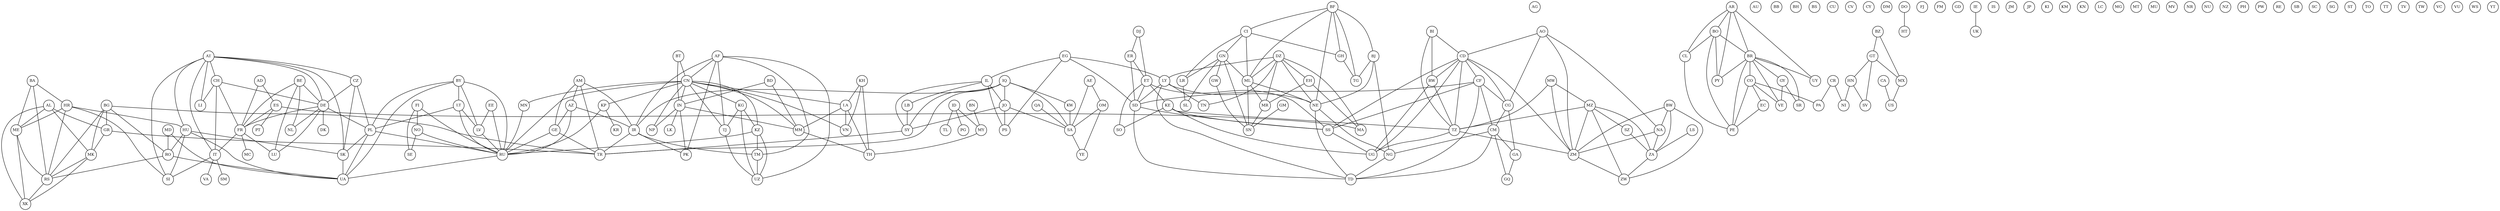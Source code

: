 strict graph States {
    node [fixedsize=true fontsize=10 height=0.4 width=0.4]
    overlap=false
    penwidth=7

    AD [pos="680.0,1440.0"]
    AE [pos="1160.0,1000.0"]
    AF [pos="1200.0,1280.0"]
    AG [pos="320.0,960.0"]
    AL [pos="800.0,1400.0"]
    AM [pos="1040.0,1400.0"]
    AO [pos="840.0,440.0"]
    AR [pos="280.0,40.0"]
    AT [pos="800.0,1560.0"]
    AU [pos="1560.0,200.0"]
    AZ [pos="1080.0,1360.0"]
    BA [pos="880.0,1480.0"]
    BB [pos="360.0,840.0"]
    BD [pos="1320.0,1040.0"]
    BE [pos="720.0,1640.0"]
    BF [pos="640.0,800.0"]
    BG [pos="960.0,1440.0"]
    BH [pos="1120.0,1080.0"]
    BI [pos="960.0,560.0"]
    BJ [pos="680.0,760.0"]
    BN [pos="1440.0,680.0"]
    BO [pos="280.0,360.0"]
    BR [pos="400.0,400.0"]
    BS [pos="160.0,1040.0"]
    BT [pos="1320.0,1160.0"]
    BW [pos="880.0,240.0"]
    BY [pos="960.0,1680.0"]
    BZ [pos="80.0,960.0"]
    CA [pos="40.0,1760.0"]
    CD [pos="880.0,560.0"]
    CF [pos="880.0,720.0"]
    CG [pos="840.0,600.0"]
    CH [pos="720.0,1560.0"]
    CI [pos="600.0,720.0"]
    CL [pos="200.0,80.0"]
    CM [pos="760.0,720.0"]
    CN [pos="1400.0,1320.0"]
    CO [pos="200.0,680.0"]
    CR [pos="120.0,760.0"]
    CU [pos="160.0,1000.0"]
    CV [pos="440.0,920.0"]
    CY [pos="1000.0,1320.0"]
    CZ [pos="800.0,1640.0"]
    DE [pos="760.0,1640.0"]
    DJ [pos="1080.0,800.0"]
    DK [pos="760.0,1720.0"]
    DM [pos="320.0,920.0"]
    DO [pos="240.0,960.0"]
    DZ [pos="680.0,1120.0"]
    EC [pos="160.0,600.0"]
    EE [pos="960.0,1720.0"]
    EG [pos="960.0,1080.0"]
    EH [pos="520.0,1040.0"]
    ER [pos="1040.0,920.0"]
    ES [pos="600.0,1360.0"]
    ET [pos="1040.0,760.0"]
    FI [pos="920.0,1760.0"]
    FJ [pos="1680.0,360.0"]
    FM [pos="1600.0,720.0"]
    FR [pos="680.0,1520.0"]
    GA [pos="800.0,600.0"]
    GD [pos="320.0,800.0"]
    GE [pos="1040.0,1440.0"]
    GH [pos="640.0,720.0"]
    GM [pos="480.0,840.0"]
    GN [pos="560.0,760.0"]
    GQ [pos="760.0,640.0"]
    GR [pos="920.0,1360.0"]
    GT [pos="80.0,920.0"]
    GW [pos="520.0,800.0"]
    GY [pos="360.0,680.0"]
    HN [pos="120.0,920.0"]
    HR [pos="880.0,1520.0"]
    HT [pos="200.0,960.0"]
    HU [pos="880.0,1560.0"]
    ID [pos="1440.0,600.0"]
    IE [pos="560.0,1680.0"]
    IL [pos="1000.0,1240.0"]
    IN [pos="1280.0,1000.0"]
    IQ [pos="1080.0,1240.0"]
    IR [pos="1120.0,1240.0"]
    IS [pos="440.0,1800.0"]
    IT [pos="760.0,1400.0"]
    JM [pos="160.0,960.0"]
    JO [pos="1040.0,1200.0"]
    JP [pos="1560.0,1320.0"]
    KE [pos="1040.0,600.0"]
    KG [pos="1240.0,1400.0"]
    KH [pos="1440.0,800.0"]
    KI [pos="0.0,560.0"]
    KM [pos="1040.0,440.0"]
    KN [pos="280.0,960.0"]
    KP [pos="1520.0,1360.0"]
    KR [pos="1520.0,1320.0"]
    KW [pos="1120.0,1160.0"]
    KZ [pos="1240.0,1560.0"]
    LA [pos="1400.0,1000.0"]
    LB [pos="1000.0,1280.0"]
    LC [pos="320.0,880.0"]
    LI [pos="760.0,1600.0"]
    LK [pos="1280.0,720.0"]
    LR [pos="560.0,720.0"]
    LS [pos="960.0,160.0"]
    LT [pos="880.0,1720.0"]
    LU [pos="720.0,1600.0"]
    LV [pos="920.0,1720.0"]
    LY [pos="840.0,1080.0"]
    MA [pos="560.0,1240.0"]
    MC [pos="720.0,1440.0"]
    MD [pos="920.0,1560.0"]
    ME [pos="840.0,1440.0"]
    MG [pos="1080.0,320.0"]
    MK [pos="920.0,1400.0"]
    ML [pos="600.0,960.0"]
    MM [pos="1360.0,1000.0"]
    MN [pos="1360.0,1560.0"]
    MR [pos="520.0,1000.0"]
    MT [pos="760.0,1320.0"]
    MU [pos="1160.0,280.0"]
    MV [pos="1240.0,680.0"]
    MW [pos="960.0,400.0"]
    MX [pos="40.0,1040.0"]
    MY [pos="1400.0,680.0"]
    MZ [pos="1000.0,320.0"]
    NA [pos="840.0,240.0"]
    NE [pos="720.0,960.0"]
    NG [pos="720.0,760.0"]
    NI [pos="120.0,840.0"]
    NL [pos="720.0,1680.0"]
    NO [pos="720.0,1800.0"]
    NP [pos="1280.0,1120.0"]
    NR [pos="1640.0,600.0"]
    NU [pos="0.0,320.0"]
    NZ [pos="1680.0,0.0"]
    OM [pos="1160.0,960.0"]
    PA [pos="160.0,720.0"]
    PE [pos="200.0,480.0"]
    PG [pos="1560.0,520.0"]
    PH [pos="1480.0,840.0"]
    PK [pos="1240.0,1160.0"]
    PL [pos="840.0,1720.0"]
    PS [pos="1000.0,1200.0"]
    PT [pos="560.0,1360.0"]
    PW [pos="1560.0,720.0"]
    PY [pos="320.0,280.0"]
    QA [pos="1120.0,1040.0"]
    RE [pos="1120.0,280.0"]
    RO [pos="960.0,1520.0"]
    RS [pos="920.0,1480.0"]
    RU [pos="1360.0,1800.0"]
    RW [pos="960.0,600.0"]
    SA [pos="1080.0,1040.0"]
    SB [pos="1640.0,480.0"]
    SC [pos="1120.0,560.0"]
    SD [pos="960.0,840.0"]
    SE [pos="840.0,1760.0"]
    SG [pos="1400.0,640.0"]
    SI [pos="840.0,1520.0"]
    SK [pos="840.0,1600.0"]
    SL [pos="520.0,720.0"]
    SM [pos="720.0,1400.0"]
    SN [pos="520.0,880.0"]
    SO [pos="1080.0,680.0"]
    SR [pos="400.0,680.0"]
    SS [pos="960.0,720.0"]
    ST [pos="720.0,600.0"]
    SV [pos="80.0,880.0"]
    SY [pos="1040.0,1280.0"]
    SZ [pos="960.0,200.0"]
    TD [pos="840.0,920.0"]
    TG [pos="680.0,720.0"]
    TH [pos="1360.0,920.0"]
    TJ [pos="1240.0,1360.0"]
    TL [pos="1520.0,480.0"]
    TM [pos="1160.0,1360.0"]
    TN [pos="760.0,1280.0"]
    TO [pos="0.0,280.0"]
    TR [pos="1000.0,1360.0"]
    TT [pos="320.0,760.0"]
    TV [pos="1680.0,520.0"]
    TW [pos="1480.0,1040.0"]
    TZ [pos="1000.0,520.0"]
    UA [pos="960.0,1600.0"]
    UG [pos="960.0,640.0"]
    UK [pos="680.0,1720.0"]
    US [pos="40.0,1320.0"]
    UY [pos="400.0,120.0"]
    UZ [pos="1200.0,1400.0"]
    VA [pos="760.0,1360.0"]
    VC [pos="320.0,840.0"]
    VE [pos="280.0,720.0"]
    VN [pos="1440.0,880.0"]
    VU [pos="1640.0,360.0"]
    WS [pos="0.0,400.0"]
    XK [pos="880.0,1440.0"]
    YE [pos="1120.0,920.0"]
    YT [pos="1040.0,400.0"]
    ZA [pos="920.0,160.0"]
    ZM [pos="920.0,400.0"]
    ZW [pos="920.0,320.0"]

    AD -- ES
    AD -- FR
    AE -- OM
    AE -- SA
    AF -- CN
    AF -- IR
    AF -- PK
    AF -- TJ
    AF -- TM
    AF -- UZ
    AL -- GR
    AL -- ME
    AL -- MK
    AL -- XK
    AM -- AZ
    AM -- GE
    AM -- IR
    AM -- TR
    AO -- CD
    AO -- CG
    AO -- NA
    AO -- ZM
    AR -- BO
    AR -- BR
    AR -- CL
    AR -- PY
    AR -- UY
    AT -- CZ
    AT -- DE
    AT -- HU
    AT -- IT
    AT -- SI
    AT -- SK
    AZ -- GE
    AZ -- IR
    AZ -- RU
    BA -- HR
    BA -- ME
    BA -- RS
    BD -- IN
    BD -- MM
    BE -- DE
    BE -- FR
    BE -- LU
    BE -- NL
    BF -- BJ
    BF -- CI
    BF -- GH
    BF -- ML
    BF -- NE
    BF -- TG
    BG -- GR
    BG -- RO
    BG -- RS
    BI -- CD
    BI -- RW
    BI -- TZ
    BJ -- NE
    BJ -- NG
    BJ -- TG
    BN -- MY
    BO -- BR
    BO -- CL
    BO -- PE
    BO -- PY
    BR -- CO
    BR -- GY
    BR -- PE
    BR -- PY
    BR -- SR
    BR -- UY
    BR -- VE
    BT -- CN
    BT -- IN
    BW -- NA
    BW -- ZA
    BW -- ZM
    BW -- ZW
    BY -- LT
    BY -- LV
    BY -- PL
    BY -- UA
    BZ -- GT
    BZ -- MX
    CA -- US
    CD -- CF
    CD -- CG
    CD -- RW
    CD -- SS
    CD -- TZ
    CD -- UG
    CD -- ZM
    CF -- CG
    CF -- CM
    CF -- SD
    CF -- SS
    CF -- TD
    CG -- CM
    CG -- GA
    AT -- CH
    CH -- DE
    CH -- FR
    CH -- IT
    CH -- LI
    CI -- GH
    CI -- GN
    CI -- LR
    CI -- ML
    CL -- PE
    CM -- GA
    CM -- GQ
    CM -- NG
    CM -- TD
    CN -- IN
    CN -- KG
    CN -- KP
    CN -- KZ
    CN -- LA
    CN -- MM
    CN -- MN
    CN -- NP
    CN -- RU
    CN -- TJ
    CN -- VN
    CO -- EC
    CO -- PA
    CO -- PE
    CO -- VE
    CR -- NI
    CR -- PA
    CZ -- DE
    CZ -- PL
    CZ -- SK
    DE -- DK
    DE -- FR
    DE -- LU
    DE -- NL
    DE -- PL
    DJ -- ER
    DJ -- ET
    DO -- HT
    DZ -- EH
    DZ -- LY
    DZ -- MA
    DZ -- ML
    DZ -- MR
    DZ -- NE
    DZ -- TN
    EC -- PE
    EE -- LV
    EG -- IL
    EG -- LY
    EG -- PS
    EG -- SD
    EH -- MA
    EH -- MR
    ER -- ET
    ER -- SD
    ES -- FR
    ES -- PT
    ET -- KE
    ET -- SD
    ET -- SO
    ET -- SS
    FI -- SE
    FR -- IT
    FR -- LU
    GA -- GQ
    GE -- RU
    GE -- TR
    GH -- TG
    GM -- SN
    GN -- GW
    GN -- LR
    GN -- ML
    GN -- SL
    GN -- SN
    GT -- HN
    GT -- MX
    GT -- SV
    GW -- SN
    GY -- SR
    GY -- VE
    HN -- NI
    HN -- SV
    HR -- HU
    HR -- RS
    HR -- SI
    HU -- RO
    HU -- SI
    HU -- SK
    ID -- MY
    ID -- PG
    ID -- TL
    IE -- UK
    IL -- JO
    IL -- LB
    IL -- PS
    IL -- SY
    IN -- LK
    IN -- MM
    IN -- NP
    IN -- PK
    IQ -- IR
    IQ -- JO
    IQ -- KW
    IQ -- SA
    IQ -- SY
    IQ -- TR
    IR -- PK
    IR -- TM
    IR -- TR
    IT -- SI
    JO -- PS
    JO -- SA
    JO -- SY
    KE -- SO
    KE -- SS
    KE -- TZ
    KE -- UG
    KG -- KZ
    KG -- TJ
    KG -- UZ
    KH -- LA
    KH -- TH
    KH -- VN
    KP -- KR
    KP -- RU
    KW -- SA
    KZ -- RU
    KZ -- TM
    KZ -- UZ
    LA -- MM
    LA -- TH
    LA -- VN
    LB -- SY
    AT -- LI
    LR -- SL
    LS -- ZA
    LT -- LV
    LT -- PL
    LY -- NE
    LY -- SD
    LY -- TD
    LY -- TN
    ES -- MA
    FR -- MC
    MD -- RO
    MD -- UA
    HR -- ME
    ME -- RS
    ME -- XK
    BG -- MK
    GR -- MK
    MK -- RS
    MK -- XK
    ML -- MR
    ML -- NE
    ML -- SN
    MM -- TH
    MN -- RU
    MR -- SN
    MW -- MZ
    MW -- TZ
    MW -- ZM
    MX -- US
    MY -- TH
    MZ -- SZ
    MZ -- TZ
    MZ -- ZA
    MZ -- ZM
    MZ -- ZW
    NA -- ZA
    NA -- ZM
    NE -- NG
    NE -- TD
    NG -- TD
    FI -- NO
    NO -- SE
    OM -- SA
    OM -- YE
    PL -- SK
    QA -- SA
    RO -- RS
    BY -- RU
    EE -- RU
    FI -- RU
    LT -- RU
    LV -- RU
    NO -- RU
    PL -- RU
    RU -- UA
    RW -- TZ
    RW -- UG
    SA -- YE
    SD -- SS
    SD -- TD
    IT -- SM
    SS -- UG
    SY -- TR
    SZ -- ZA
    TJ -- UZ
    TM -- UZ
    BG -- TR
    GR -- TR
    TZ -- UG
    TZ -- ZM
    HU -- UA
    PL -- UA
    RO -- UA
    SK -- UA
    IT -- VA
    RS -- XK
    ZA -- ZW
    ZM -- ZW

}
